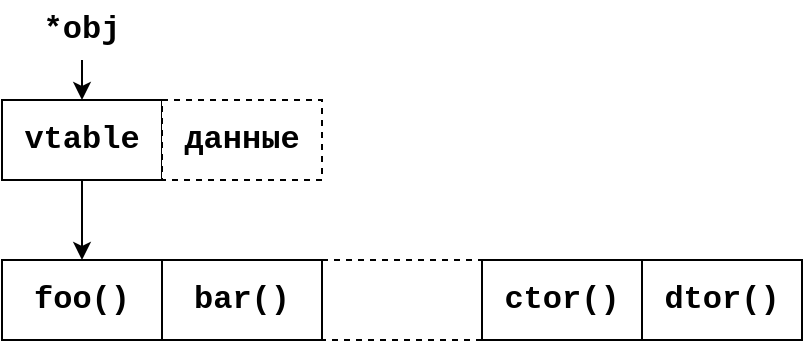 <mxfile version="24.6.4" type="device">
  <diagram name="Page-1" id="grMOKXOIgLmIMT-oabsP">
    <mxGraphModel dx="984" dy="659" grid="1" gridSize="10" guides="1" tooltips="1" connect="1" arrows="1" fold="1" page="1" pageScale="1" pageWidth="850" pageHeight="1100" math="0" shadow="0">
      <root>
        <mxCell id="0" />
        <mxCell id="1" parent="0" />
        <mxCell id="vFAaHrRF6U03Ox0TdbtD-9" style="rounded=0;orthogonalLoop=1;jettySize=auto;html=1;exitX=0.5;exitY=1;exitDx=0;exitDy=0;entryX=0.5;entryY=0;entryDx=0;entryDy=0;" edge="1" parent="1" source="PsIL97XCXLDydDJhij2d-1" target="PsIL97XCXLDydDJhij2d-2">
          <mxGeometry relative="1" as="geometry" />
        </mxCell>
        <mxCell id="PsIL97XCXLDydDJhij2d-1" value="*obj" style="text;html=1;align=center;verticalAlign=middle;whiteSpace=wrap;rounded=0;fontFamily=Courier New;fontStyle=1;fontSize=16;" parent="1" vertex="1">
          <mxGeometry x="150" y="50" width="60" height="30" as="geometry" />
        </mxCell>
        <mxCell id="vFAaHrRF6U03Ox0TdbtD-8" style="rounded=0;orthogonalLoop=1;jettySize=auto;html=1;exitX=0.5;exitY=1;exitDx=0;exitDy=0;entryX=0.5;entryY=0;entryDx=0;entryDy=0;" edge="1" parent="1" source="PsIL97XCXLDydDJhij2d-2" target="PsIL97XCXLDydDJhij2d-4">
          <mxGeometry relative="1" as="geometry" />
        </mxCell>
        <mxCell id="PsIL97XCXLDydDJhij2d-2" value="vtable" style="rounded=0;whiteSpace=wrap;html=1;fontFamily=Courier New;fontSize=16;fontStyle=1" parent="1" vertex="1">
          <mxGeometry x="140" y="100" width="80" height="40" as="geometry" />
        </mxCell>
        <mxCell id="PsIL97XCXLDydDJhij2d-4" value="foo()" style="rounded=0;whiteSpace=wrap;html=1;fontFamily=Courier New;fontSize=16;fontStyle=1" parent="1" vertex="1">
          <mxGeometry x="140" y="180" width="80" height="40" as="geometry" />
        </mxCell>
        <mxCell id="vFAaHrRF6U03Ox0TdbtD-3" value="" style="rounded=0;whiteSpace=wrap;html=1;fontFamily=Courier New;fontSize=16;fontStyle=1;dashed=1;" vertex="1" parent="1">
          <mxGeometry x="300" y="180" width="80" height="40" as="geometry" />
        </mxCell>
        <mxCell id="vFAaHrRF6U03Ox0TdbtD-2" value="bar()" style="rounded=0;whiteSpace=wrap;html=1;fontFamily=Courier New;fontSize=16;fontStyle=1" vertex="1" parent="1">
          <mxGeometry x="220" y="180" width="80" height="40" as="geometry" />
        </mxCell>
        <mxCell id="vFAaHrRF6U03Ox0TdbtD-4" value="ctor()" style="rounded=0;whiteSpace=wrap;html=1;fontFamily=Courier New;fontSize=16;fontStyle=1" vertex="1" parent="1">
          <mxGeometry x="380" y="180" width="80" height="40" as="geometry" />
        </mxCell>
        <mxCell id="vFAaHrRF6U03Ox0TdbtD-5" value="dtor()" style="rounded=0;whiteSpace=wrap;html=1;fontFamily=Courier New;fontSize=16;fontStyle=1" vertex="1" parent="1">
          <mxGeometry x="460" y="180" width="80" height="40" as="geometry" />
        </mxCell>
        <mxCell id="vFAaHrRF6U03Ox0TdbtD-7" value="данные" style="rounded=0;whiteSpace=wrap;html=1;fontFamily=Courier New;fontSize=16;fontStyle=1;dashed=1;" vertex="1" parent="1">
          <mxGeometry x="220" y="100" width="80" height="40" as="geometry" />
        </mxCell>
      </root>
    </mxGraphModel>
  </diagram>
</mxfile>
